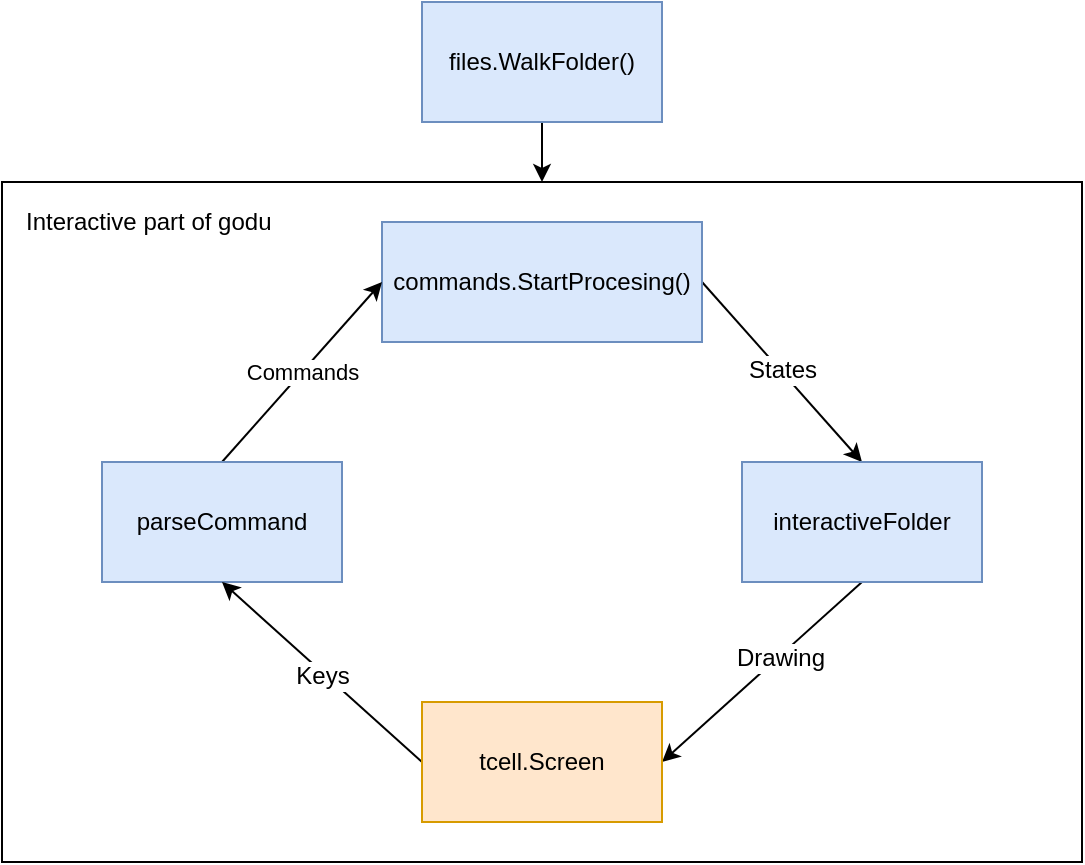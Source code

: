 <mxfile pages="1" version="11.2.5" type="device"><diagram id="NLsMfqVecMXvWS1EAVnz" name="Page-1"><mxGraphModel dx="1106" dy="1005" grid="1" gridSize="10" guides="1" tooltips="1" connect="1" arrows="1" fold="1" page="1" pageScale="1" pageWidth="827" pageHeight="1169" math="0" shadow="0"><root><mxCell id="0"/><mxCell id="1" parent="0"/><mxCell id="Z9QZ8CDl7pG7yRa_GJXB-6" value="" style="rounded=0;whiteSpace=wrap;html=1;fillColor=none;" parent="1" vertex="1"><mxGeometry x="110" y="100" width="540" height="340" as="geometry"/></mxCell><mxCell id="Z9QZ8CDl7pG7yRa_GJXB-12" style="edgeStyle=none;rounded=0;orthogonalLoop=1;jettySize=auto;html=1;exitX=0.5;exitY=1;exitDx=0;exitDy=0;entryX=0.5;entryY=0;entryDx=0;entryDy=0;strokeColor=#000000;" parent="1" source="Z9QZ8CDl7pG7yRa_GJXB-1" target="Z9QZ8CDl7pG7yRa_GJXB-6" edge="1"><mxGeometry relative="1" as="geometry"/></mxCell><mxCell id="Z9QZ8CDl7pG7yRa_GJXB-1" value="files.WalkFolder()" style="rounded=0;whiteSpace=wrap;html=1;fillColor=#dae8fc;strokeColor=#6c8ebf;" parent="1" vertex="1"><mxGeometry x="320" y="10" width="120" height="60" as="geometry"/></mxCell><mxCell id="Z9QZ8CDl7pG7yRa_GJXB-8" style="orthogonalLoop=1;jettySize=auto;html=1;exitX=1;exitY=0.5;exitDx=0;exitDy=0;entryX=0.5;entryY=0;entryDx=0;entryDy=0;rounded=0;strokeColor=#000000;" parent="1" source="Z9QZ8CDl7pG7yRa_GJXB-2" target="Z9QZ8CDl7pG7yRa_GJXB-3" edge="1"><mxGeometry relative="1" as="geometry"/></mxCell><mxCell id="Z9QZ8CDl7pG7yRa_GJXB-13" value="States" style="text;html=1;resizable=0;points=[];align=center;verticalAlign=middle;labelBackgroundColor=#ffffff;" parent="Z9QZ8CDl7pG7yRa_GJXB-8" vertex="1" connectable="0"><mxGeometry x="-0.02" y="1" relative="1" as="geometry"><mxPoint as="offset"/></mxGeometry></mxCell><mxCell id="Z9QZ8CDl7pG7yRa_GJXB-2" value="commands.StartProcesing()" style="rounded=0;whiteSpace=wrap;html=1;fillColor=#dae8fc;strokeColor=#6c8ebf;" parent="1" vertex="1"><mxGeometry x="300" y="120" width="160" height="60" as="geometry"/></mxCell><mxCell id="Z9QZ8CDl7pG7yRa_GJXB-9" style="edgeStyle=none;rounded=0;orthogonalLoop=1;jettySize=auto;html=1;exitX=0.5;exitY=1;exitDx=0;exitDy=0;entryX=1;entryY=0.5;entryDx=0;entryDy=0;strokeColor=#000000;" parent="1" source="Z9QZ8CDl7pG7yRa_GJXB-3" target="Z9QZ8CDl7pG7yRa_GJXB-5" edge="1"><mxGeometry relative="1" as="geometry"/></mxCell><mxCell id="Z9QZ8CDl7pG7yRa_GJXB-14" value="Drawing" style="text;html=1;resizable=0;points=[];align=center;verticalAlign=middle;labelBackgroundColor=#ffffff;" parent="Z9QZ8CDl7pG7yRa_GJXB-9" vertex="1" connectable="0"><mxGeometry x="-0.169" y="1" relative="1" as="geometry"><mxPoint as="offset"/></mxGeometry></mxCell><mxCell id="Z9QZ8CDl7pG7yRa_GJXB-3" value="interactiveFolder" style="rounded=0;whiteSpace=wrap;html=1;fillColor=#dae8fc;strokeColor=#6c8ebf;" parent="1" vertex="1"><mxGeometry x="480" y="240" width="120" height="60" as="geometry"/></mxCell><mxCell id="Z9QZ8CDl7pG7yRa_GJXB-11" value="Commands" style="edgeStyle=none;rounded=0;orthogonalLoop=1;jettySize=auto;html=1;exitX=0.5;exitY=0;exitDx=0;exitDy=0;entryX=0;entryY=0.5;entryDx=0;entryDy=0;strokeColor=#000000;" parent="1" source="Z9QZ8CDl7pG7yRa_GJXB-4" target="Z9QZ8CDl7pG7yRa_GJXB-2" edge="1"><mxGeometry relative="1" as="geometry"/></mxCell><mxCell id="Z9QZ8CDl7pG7yRa_GJXB-4" value="parseCommand" style="rounded=0;whiteSpace=wrap;html=1;fillColor=#dae8fc;strokeColor=#6c8ebf;" parent="1" vertex="1"><mxGeometry x="160" y="240" width="120" height="60" as="geometry"/></mxCell><mxCell id="Z9QZ8CDl7pG7yRa_GJXB-10" style="edgeStyle=none;rounded=0;orthogonalLoop=1;jettySize=auto;html=1;exitX=0;exitY=0.5;exitDx=0;exitDy=0;entryX=0.5;entryY=1;entryDx=0;entryDy=0;strokeColor=#000000;" parent="1" source="Z9QZ8CDl7pG7yRa_GJXB-5" target="Z9QZ8CDl7pG7yRa_GJXB-4" edge="1"><mxGeometry relative="1" as="geometry"/></mxCell><mxCell id="Z9QZ8CDl7pG7yRa_GJXB-15" value="Keys" style="text;html=1;resizable=0;points=[];align=center;verticalAlign=middle;labelBackgroundColor=#ffffff;" parent="Z9QZ8CDl7pG7yRa_GJXB-10" vertex="1" connectable="0"><mxGeometry x="-0.01" y="1" relative="1" as="geometry"><mxPoint as="offset"/></mxGeometry></mxCell><mxCell id="Z9QZ8CDl7pG7yRa_GJXB-5" value="tcell.Screen" style="rounded=0;whiteSpace=wrap;html=1;fillColor=#ffe6cc;strokeColor=#d79b00;" parent="1" vertex="1"><mxGeometry x="320" y="360" width="120" height="60" as="geometry"/></mxCell><mxCell id="Z9QZ8CDl7pG7yRa_GJXB-7" value="Interactive part of godu" style="text;html=1;resizable=0;points=[];autosize=1;align=left;verticalAlign=top;spacingTop=-4;" parent="1" vertex="1"><mxGeometry x="120" y="110" width="140" height="20" as="geometry"/></mxCell></root></mxGraphModel></diagram></mxfile>